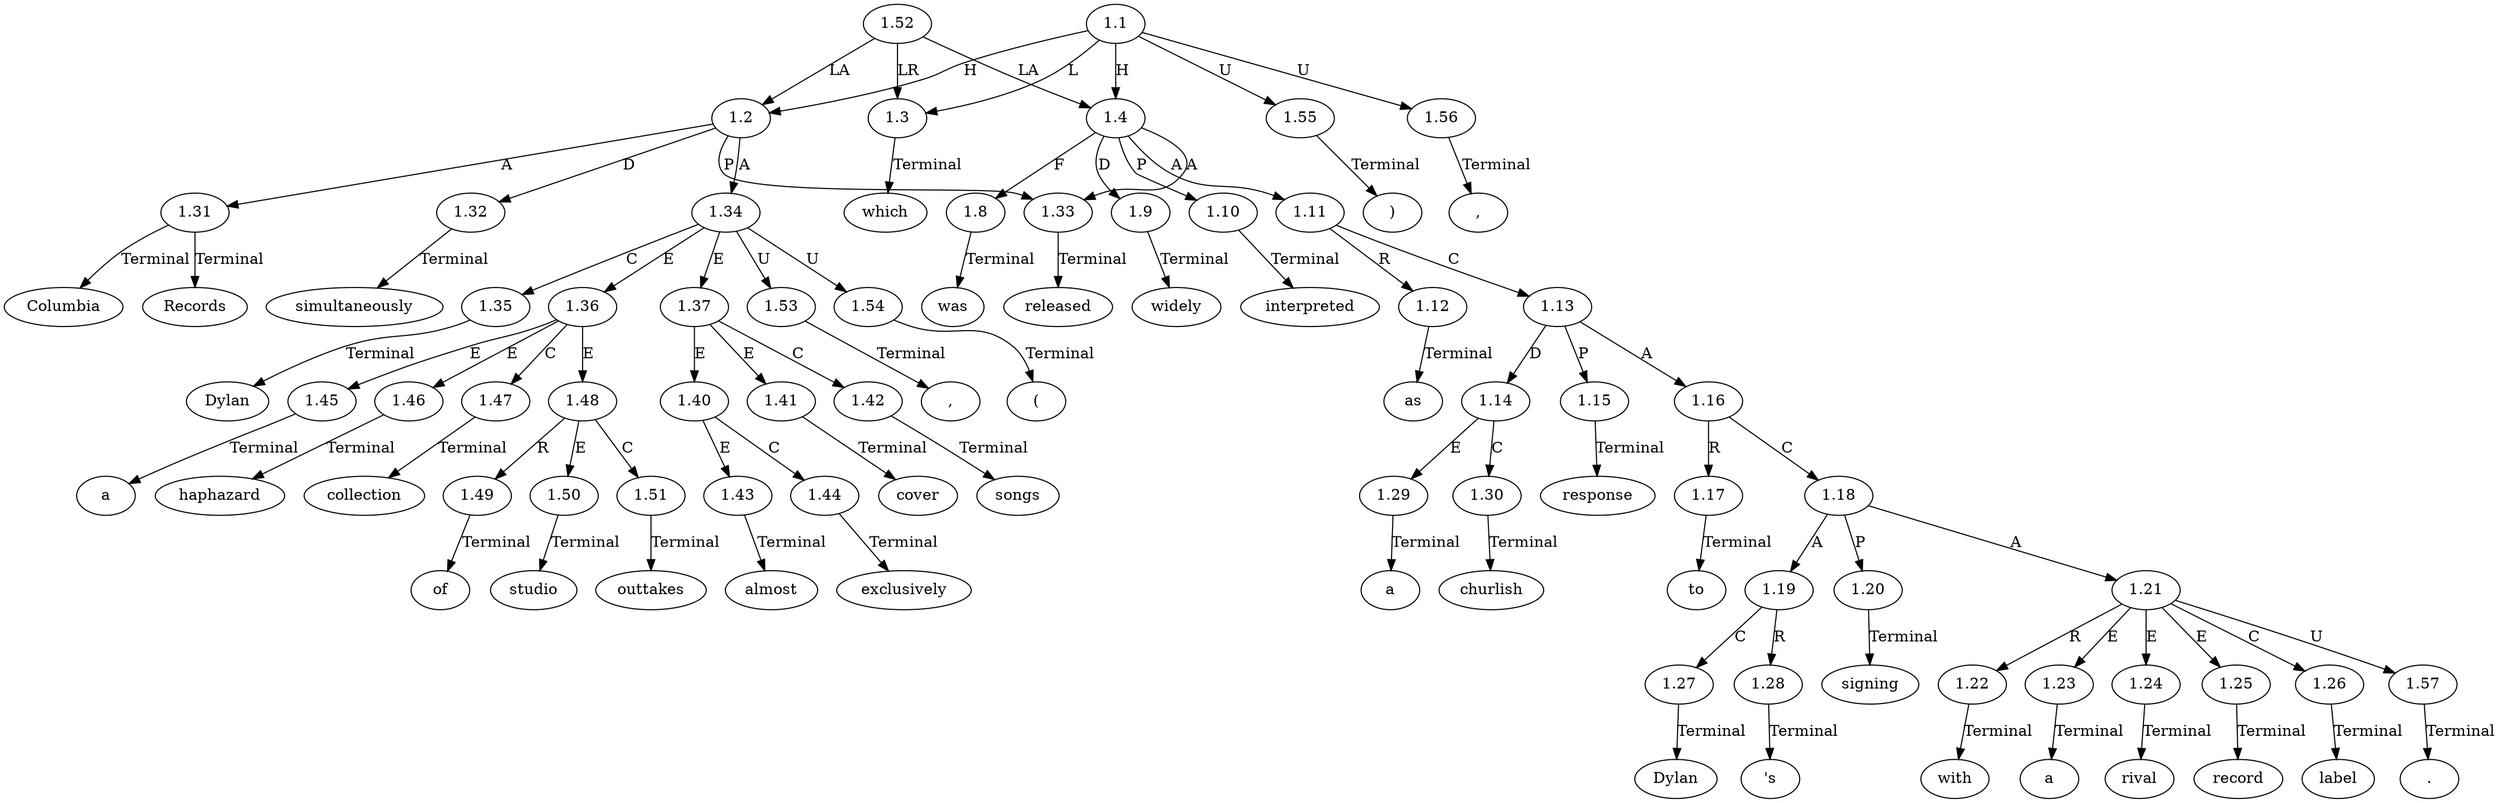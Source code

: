 // Graph
digraph {
	0.1 [label=Columbia ordering=out]
	0.10 [label=of ordering=out]
	0.11 [label=studio ordering=out]
	0.12 [label=outtakes ordering=out]
	0.13 [label="(" ordering=out]
	0.14 [label=almost ordering=out]
	0.15 [label=exclusively ordering=out]
	0.16 [label=cover ordering=out]
	0.17 [label=songs ordering=out]
	0.18 [label=")" ordering=out]
	0.19 [label="," ordering=out]
	0.2 [label=Records ordering=out]
	0.20 [label=which ordering=out]
	0.21 [label=was ordering=out]
	0.22 [label=widely ordering=out]
	0.23 [label=interpreted ordering=out]
	0.24 [label=as ordering=out]
	0.25 [label=a ordering=out]
	0.26 [label=churlish ordering=out]
	0.27 [label=response ordering=out]
	0.28 [label=to ordering=out]
	0.29 [label=Dylan ordering=out]
	0.3 [label=simultaneously ordering=out]
	0.30 [label="'s" ordering=out]
	0.31 [label=signing ordering=out]
	0.32 [label=with ordering=out]
	0.33 [label=a ordering=out]
	0.34 [label=rival ordering=out]
	0.35 [label=record ordering=out]
	0.36 [label=label ordering=out]
	0.37 [label="." ordering=out]
	0.4 [label=released ordering=out]
	0.5 [label=Dylan ordering=out]
	0.6 [label="," ordering=out]
	0.7 [label=a ordering=out]
	0.8 [label=haphazard ordering=out]
	0.9 [label=collection ordering=out]
	1.1 [label=1.1 ordering=out]
	1.2 [label=1.2 ordering=out]
	1.3 [label=1.3 ordering=out]
	1.4 [label=1.4 ordering=out]
	1.8 [label=1.8 ordering=out]
	1.9 [label=1.9 ordering=out]
	1.10 [label=1.10 ordering=out]
	1.11 [label=1.11 ordering=out]
	1.12 [label=1.12 ordering=out]
	1.13 [label=1.13 ordering=out]
	1.14 [label=1.14 ordering=out]
	1.15 [label=1.15 ordering=out]
	1.16 [label=1.16 ordering=out]
	1.17 [label=1.17 ordering=out]
	1.18 [label=1.18 ordering=out]
	1.19 [label=1.19 ordering=out]
	1.20 [label=1.20 ordering=out]
	1.21 [label=1.21 ordering=out]
	1.22 [label=1.22 ordering=out]
	1.23 [label=1.23 ordering=out]
	1.24 [label=1.24 ordering=out]
	1.25 [label=1.25 ordering=out]
	1.26 [label=1.26 ordering=out]
	1.27 [label=1.27 ordering=out]
	1.28 [label=1.28 ordering=out]
	1.29 [label=1.29 ordering=out]
	1.30 [label=1.30 ordering=out]
	1.31 [label=1.31 ordering=out]
	1.32 [label=1.32 ordering=out]
	1.33 [label=1.33 ordering=out]
	1.34 [label=1.34 ordering=out]
	1.35 [label=1.35 ordering=out]
	1.36 [label=1.36 ordering=out]
	1.37 [label=1.37 ordering=out]
	1.40 [label=1.40 ordering=out]
	1.41 [label=1.41 ordering=out]
	1.42 [label=1.42 ordering=out]
	1.43 [label=1.43 ordering=out]
	1.44 [label=1.44 ordering=out]
	1.45 [label=1.45 ordering=out]
	1.46 [label=1.46 ordering=out]
	1.47 [label=1.47 ordering=out]
	1.48 [label=1.48 ordering=out]
	1.49 [label=1.49 ordering=out]
	1.50 [label=1.50 ordering=out]
	1.51 [label=1.51 ordering=out]
	1.52 [label=1.52 ordering=out]
	1.53 [label=1.53 ordering=out]
	1.54 [label=1.54 ordering=out]
	1.55 [label=1.55 ordering=out]
	1.56 [label=1.56 ordering=out]
	1.57 [label=1.57 ordering=out]
	1.1 -> 1.2 [label=H ordering=out]
	1.1 -> 1.3 [label=L ordering=out]
	1.1 -> 1.4 [label=H ordering=out]
	1.1 -> 1.55 [label=U ordering=out]
	1.1 -> 1.56 [label=U ordering=out]
	1.2 -> 1.31 [label=A ordering=out]
	1.2 -> 1.32 [label=D ordering=out]
	1.2 -> 1.33 [label=P ordering=out]
	1.2 -> 1.34 [label=A ordering=out]
	1.3 -> 0.20 [label=Terminal ordering=out]
	1.4 -> 1.8 [label=F ordering=out]
	1.4 -> 1.9 [label=D ordering=out]
	1.4 -> 1.10 [label=P ordering=out]
	1.4 -> 1.11 [label=A ordering=out]
	1.4 -> 1.33 [label=A ordering=out]
	1.8 -> 0.21 [label=Terminal ordering=out]
	1.9 -> 0.22 [label=Terminal ordering=out]
	1.10 -> 0.23 [label=Terminal ordering=out]
	1.11 -> 1.12 [label=R ordering=out]
	1.11 -> 1.13 [label=C ordering=out]
	1.12 -> 0.24 [label=Terminal ordering=out]
	1.13 -> 1.14 [label=D ordering=out]
	1.13 -> 1.15 [label=P ordering=out]
	1.13 -> 1.16 [label=A ordering=out]
	1.14 -> 1.29 [label=E ordering=out]
	1.14 -> 1.30 [label=C ordering=out]
	1.15 -> 0.27 [label=Terminal ordering=out]
	1.16 -> 1.17 [label=R ordering=out]
	1.16 -> 1.18 [label=C ordering=out]
	1.17 -> 0.28 [label=Terminal ordering=out]
	1.18 -> 1.19 [label=A ordering=out]
	1.18 -> 1.20 [label=P ordering=out]
	1.18 -> 1.21 [label=A ordering=out]
	1.19 -> 1.27 [label=C ordering=out]
	1.19 -> 1.28 [label=R ordering=out]
	1.20 -> 0.31 [label=Terminal ordering=out]
	1.21 -> 1.22 [label=R ordering=out]
	1.21 -> 1.23 [label=E ordering=out]
	1.21 -> 1.24 [label=E ordering=out]
	1.21 -> 1.25 [label=E ordering=out]
	1.21 -> 1.26 [label=C ordering=out]
	1.21 -> 1.57 [label=U ordering=out]
	1.22 -> 0.32 [label=Terminal ordering=out]
	1.23 -> 0.33 [label=Terminal ordering=out]
	1.24 -> 0.34 [label=Terminal ordering=out]
	1.25 -> 0.35 [label=Terminal ordering=out]
	1.26 -> 0.36 [label=Terminal ordering=out]
	1.27 -> 0.29 [label=Terminal ordering=out]
	1.28 -> 0.30 [label=Terminal ordering=out]
	1.29 -> 0.25 [label=Terminal ordering=out]
	1.30 -> 0.26 [label=Terminal ordering=out]
	1.31 -> 0.1 [label=Terminal ordering=out]
	1.31 -> 0.2 [label=Terminal ordering=out]
	1.32 -> 0.3 [label=Terminal ordering=out]
	1.33 -> 0.4 [label=Terminal ordering=out]
	1.34 -> 1.35 [label=C ordering=out]
	1.34 -> 1.36 [label=E ordering=out]
	1.34 -> 1.37 [label=E ordering=out]
	1.34 -> 1.53 [label=U ordering=out]
	1.34 -> 1.54 [label=U ordering=out]
	1.35 -> 0.5 [label=Terminal ordering=out]
	1.36 -> 1.45 [label=E ordering=out]
	1.36 -> 1.46 [label=E ordering=out]
	1.36 -> 1.47 [label=C ordering=out]
	1.36 -> 1.48 [label=E ordering=out]
	1.37 -> 1.40 [label=E ordering=out]
	1.37 -> 1.41 [label=E ordering=out]
	1.37 -> 1.42 [label=C ordering=out]
	1.40 -> 1.43 [label=E ordering=out]
	1.40 -> 1.44 [label=C ordering=out]
	1.41 -> 0.16 [label=Terminal ordering=out]
	1.42 -> 0.17 [label=Terminal ordering=out]
	1.43 -> 0.14 [label=Terminal ordering=out]
	1.44 -> 0.15 [label=Terminal ordering=out]
	1.45 -> 0.7 [label=Terminal ordering=out]
	1.46 -> 0.8 [label=Terminal ordering=out]
	1.47 -> 0.9 [label=Terminal ordering=out]
	1.48 -> 1.49 [label=R ordering=out]
	1.48 -> 1.50 [label=E ordering=out]
	1.48 -> 1.51 [label=C ordering=out]
	1.49 -> 0.10 [label=Terminal ordering=out]
	1.50 -> 0.11 [label=Terminal ordering=out]
	1.51 -> 0.12 [label=Terminal ordering=out]
	1.52 -> 1.2 [label=LA ordering=out]
	1.52 -> 1.3 [label=LR ordering=out]
	1.52 -> 1.4 [label=LA ordering=out]
	1.53 -> 0.6 [label=Terminal ordering=out]
	1.54 -> 0.13 [label=Terminal ordering=out]
	1.55 -> 0.18 [label=Terminal ordering=out]
	1.56 -> 0.19 [label=Terminal ordering=out]
	1.57 -> 0.37 [label=Terminal ordering=out]
}
